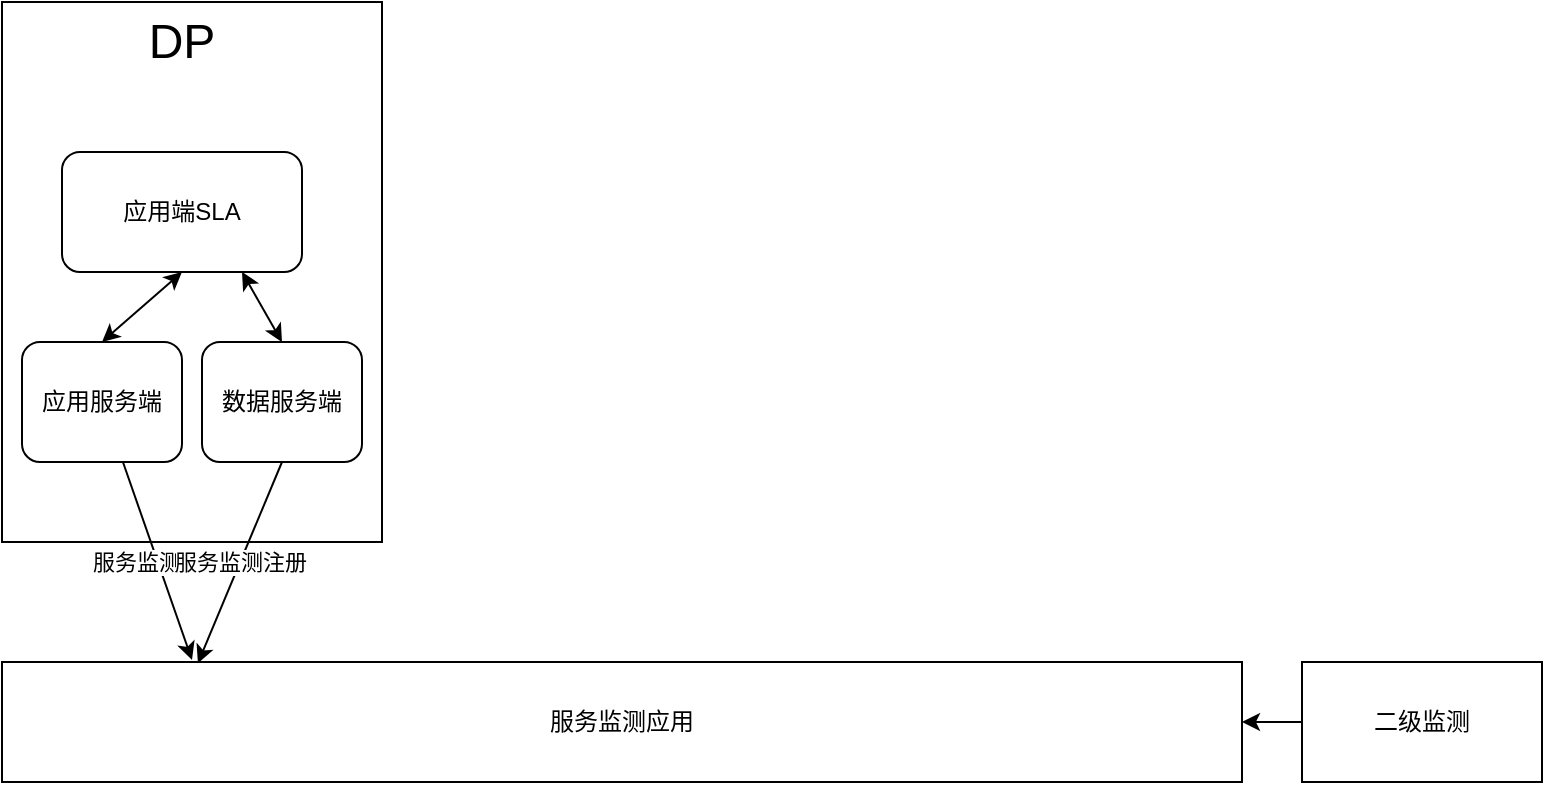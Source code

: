 <mxfile pages="1" version="11.2.5" type="github"><diagram id="UZuSnu1VphpgaUTux42a" name="Page-1"><mxGraphModel dx="1278" dy="550" grid="1" gridSize="10" guides="1" tooltips="1" connect="1" arrows="1" fold="1" page="1" pageScale="1" pageWidth="827" pageHeight="1169" math="0" shadow="0"><root><mxCell id="0"/><mxCell id="1" parent="0"/><mxCell id="sJwyZqSrWhjQAY21aqOk-7" value="" style="rounded=0;whiteSpace=wrap;html=1;" vertex="1" parent="1"><mxGeometry x="40" y="50" width="190" height="270" as="geometry"/></mxCell><mxCell id="sJwyZqSrWhjQAY21aqOk-1" value="服务监测应用" style="rounded=0;whiteSpace=wrap;html=1;" vertex="1" parent="1"><mxGeometry x="40" y="380" width="620" height="60" as="geometry"/></mxCell><mxCell id="sJwyZqSrWhjQAY21aqOk-5" value="二级监测" style="rounded=0;whiteSpace=wrap;html=1;" vertex="1" parent="1"><mxGeometry x="690" y="380" width="120" height="60" as="geometry"/></mxCell><mxCell id="sJwyZqSrWhjQAY21aqOk-12" value="" style="endArrow=classic;html=1;exitX=0;exitY=0.5;exitDx=0;exitDy=0;entryX=1;entryY=0.5;entryDx=0;entryDy=0;" edge="1" parent="1" source="sJwyZqSrWhjQAY21aqOk-5" target="sJwyZqSrWhjQAY21aqOk-1"><mxGeometry width="50" height="50" relative="1" as="geometry"><mxPoint x="40" y="510" as="sourcePoint"/><mxPoint x="90" y="460" as="targetPoint"/></mxGeometry></mxCell><mxCell id="sJwyZqSrWhjQAY21aqOk-13" value="应用服务端" style="rounded=1;whiteSpace=wrap;html=1;" vertex="1" parent="1"><mxGeometry x="50" y="220" width="80" height="60" as="geometry"/></mxCell><mxCell id="sJwyZqSrWhjQAY21aqOk-14" value="应用端SLA" style="rounded=1;whiteSpace=wrap;html=1;" vertex="1" parent="1"><mxGeometry x="70" y="125" width="120" height="60" as="geometry"/></mxCell><mxCell id="sJwyZqSrWhjQAY21aqOk-15" value="&lt;font style=&quot;font-size: 24px&quot;&gt;DP&lt;/font&gt;" style="text;html=1;strokeColor=none;fillColor=none;align=center;verticalAlign=middle;whiteSpace=wrap;rounded=0;" vertex="1" parent="1"><mxGeometry x="110" y="60" width="40" height="20" as="geometry"/></mxCell><mxCell id="sJwyZqSrWhjQAY21aqOk-16" value="服务监测注册" style="endArrow=classic;html=1;" edge="1" parent="1" source="sJwyZqSrWhjQAY21aqOk-13"><mxGeometry width="50" height="50" relative="1" as="geometry"><mxPoint x="40" y="510" as="sourcePoint"/><mxPoint x="135" y="379" as="targetPoint"/></mxGeometry></mxCell><mxCell id="sJwyZqSrWhjQAY21aqOk-17" value="数据服务端" style="rounded=1;whiteSpace=wrap;html=1;" vertex="1" parent="1"><mxGeometry x="140" y="220" width="80" height="60" as="geometry"/></mxCell><mxCell id="sJwyZqSrWhjQAY21aqOk-18" value="服务监测注册" style="endArrow=classic;html=1;exitX=0.5;exitY=1;exitDx=0;exitDy=0;entryX=0.158;entryY=0.01;entryDx=0;entryDy=0;entryPerimeter=0;" edge="1" parent="1" source="sJwyZqSrWhjQAY21aqOk-17" target="sJwyZqSrWhjQAY21aqOk-1"><mxGeometry width="50" height="50" relative="1" as="geometry"><mxPoint x="110.465" y="290" as="sourcePoint"/><mxPoint x="145" y="389" as="targetPoint"/></mxGeometry></mxCell><mxCell id="sJwyZqSrWhjQAY21aqOk-20" value="" style="endArrow=classic;startArrow=classic;html=1;entryX=0.5;entryY=1;entryDx=0;entryDy=0;exitX=0.5;exitY=0;exitDx=0;exitDy=0;" edge="1" parent="1" source="sJwyZqSrWhjQAY21aqOk-13" target="sJwyZqSrWhjQAY21aqOk-14"><mxGeometry width="50" height="50" relative="1" as="geometry"><mxPoint x="90" y="240" as="sourcePoint"/><mxPoint x="140" y="190" as="targetPoint"/></mxGeometry></mxCell><mxCell id="sJwyZqSrWhjQAY21aqOk-21" value="" style="endArrow=classic;startArrow=classic;html=1;exitX=0.5;exitY=0;exitDx=0;exitDy=0;entryX=0.75;entryY=1;entryDx=0;entryDy=0;" edge="1" parent="1" source="sJwyZqSrWhjQAY21aqOk-17" target="sJwyZqSrWhjQAY21aqOk-14"><mxGeometry width="50" height="50" relative="1" as="geometry"><mxPoint x="100" y="230" as="sourcePoint"/><mxPoint x="130" y="180" as="targetPoint"/></mxGeometry></mxCell></root></mxGraphModel></diagram></mxfile>